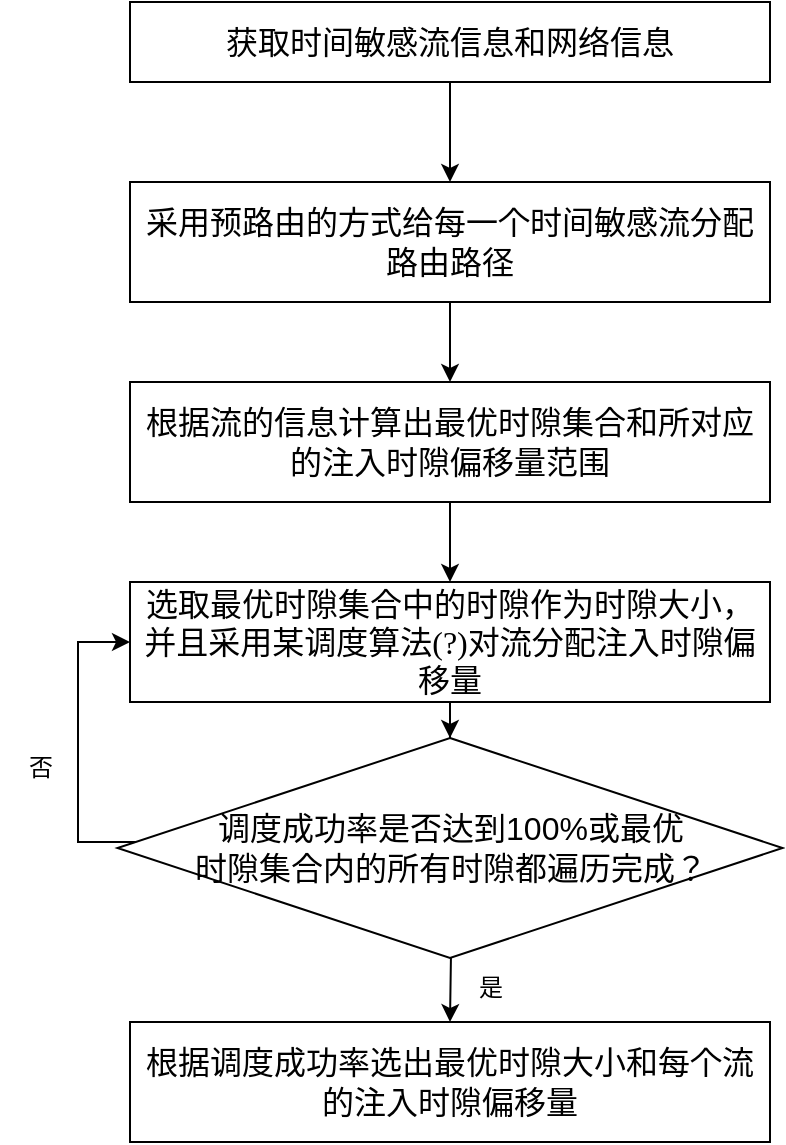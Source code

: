 <mxfile version="21.2.7" type="github">
  <diagram name="Page-1" id="kI8muQVpeAFegMSgDHn2">
    <mxGraphModel dx="1434" dy="700" grid="1" gridSize="10" guides="1" tooltips="1" connect="1" arrows="1" fold="1" page="1" pageScale="1" pageWidth="850" pageHeight="1100" background="none" math="0" shadow="0">
      <root>
        <mxCell id="0" />
        <mxCell id="1" parent="0" />
        <mxCell id="xZrWV2Vu18TWaGDWnjMu-3" value="" style="edgeStyle=orthogonalEdgeStyle;rounded=0;orthogonalLoop=1;jettySize=auto;html=1;" parent="1" source="xZrWV2Vu18TWaGDWnjMu-1" target="xZrWV2Vu18TWaGDWnjMu-2" edge="1">
          <mxGeometry relative="1" as="geometry" />
        </mxCell>
        <mxCell id="xZrWV2Vu18TWaGDWnjMu-1" value="&lt;font face=&quot;Times New Roman&quot; style=&quot;font-size: 16px;&quot;&gt;获取时间敏感流信息和网络信息&lt;/font&gt;" style="rounded=0;whiteSpace=wrap;html=1;" parent="1" vertex="1">
          <mxGeometry x="280" y="60" width="320" height="40" as="geometry" />
        </mxCell>
        <mxCell id="xZrWV2Vu18TWaGDWnjMu-5" value="" style="edgeStyle=orthogonalEdgeStyle;rounded=0;orthogonalLoop=1;jettySize=auto;html=1;" parent="1" source="xZrWV2Vu18TWaGDWnjMu-2" target="xZrWV2Vu18TWaGDWnjMu-4" edge="1">
          <mxGeometry relative="1" as="geometry" />
        </mxCell>
        <mxCell id="xZrWV2Vu18TWaGDWnjMu-2" value="&lt;font face=&quot;Times New Roman&quot; style=&quot;font-size: 16px;&quot;&gt;采用预路由的方式给每一个时间敏感流分配路由路径&lt;/font&gt;" style="whiteSpace=wrap;html=1;rounded=0;" parent="1" vertex="1">
          <mxGeometry x="280" y="150" width="320" height="60" as="geometry" />
        </mxCell>
        <mxCell id="xZrWV2Vu18TWaGDWnjMu-7" value="" style="edgeStyle=orthogonalEdgeStyle;rounded=0;orthogonalLoop=1;jettySize=auto;html=1;" parent="1" source="xZrWV2Vu18TWaGDWnjMu-4" target="xZrWV2Vu18TWaGDWnjMu-6" edge="1">
          <mxGeometry relative="1" as="geometry" />
        </mxCell>
        <mxCell id="xZrWV2Vu18TWaGDWnjMu-4" value="&lt;font face=&quot;Times New Roman&quot; style=&quot;font-size: 16px;&quot;&gt;根据流的信息计算出最优时隙集合和所对应的注入时隙偏移量范围&lt;/font&gt;" style="whiteSpace=wrap;html=1;rounded=0;" parent="1" vertex="1">
          <mxGeometry x="280" y="250" width="320" height="60" as="geometry" />
        </mxCell>
        <mxCell id="xZrWV2Vu18TWaGDWnjMu-9" value="" style="edgeStyle=orthogonalEdgeStyle;rounded=0;orthogonalLoop=1;jettySize=auto;html=1;entryX=0.5;entryY=0;entryDx=0;entryDy=0;" parent="1" source="xZrWV2Vu18TWaGDWnjMu-6" target="8Rt1c0fbSjUeua72rSzs-1" edge="1">
          <mxGeometry relative="1" as="geometry">
            <mxPoint x="440" y="450" as="targetPoint" />
          </mxGeometry>
        </mxCell>
        <mxCell id="xZrWV2Vu18TWaGDWnjMu-6" value="&lt;font face=&quot;Times New Roman&quot;&gt;&lt;span style=&quot;font-size: 16px;&quot;&gt;选取最优时隙集合中的时隙作为时隙大小，并且采用某调度算法(?)对流分配注入时隙偏移量&lt;/span&gt;&lt;/font&gt;" style="whiteSpace=wrap;html=1;rounded=0;" parent="1" vertex="1">
          <mxGeometry x="280" y="350" width="320" height="60" as="geometry" />
        </mxCell>
        <mxCell id="xZrWV2Vu18TWaGDWnjMu-11" value="" style="edgeStyle=orthogonalEdgeStyle;rounded=0;orthogonalLoop=1;jettySize=auto;html=1;" parent="1" target="xZrWV2Vu18TWaGDWnjMu-10" edge="1">
          <mxGeometry relative="1" as="geometry">
            <mxPoint x="440" y="500" as="sourcePoint" />
          </mxGeometry>
        </mxCell>
        <mxCell id="xZrWV2Vu18TWaGDWnjMu-10" value="&lt;font face=&quot;Times New Roman&quot;&gt;&lt;span style=&quot;font-size: 16px;&quot;&gt;根据调度成功率选出最优时隙大小和每个流的注入时隙偏移量&lt;/span&gt;&lt;/font&gt;" style="whiteSpace=wrap;html=1;rounded=0;" parent="1" vertex="1">
          <mxGeometry x="280" y="570" width="320" height="60" as="geometry" />
        </mxCell>
        <mxCell id="9uGe-tBlTXYju-LrWE3u-4" style="edgeStyle=orthogonalEdgeStyle;rounded=0;orthogonalLoop=1;jettySize=auto;html=1;entryX=0;entryY=0.5;entryDx=0;entryDy=0;" edge="1" parent="1" source="8Rt1c0fbSjUeua72rSzs-1" target="xZrWV2Vu18TWaGDWnjMu-6">
          <mxGeometry relative="1" as="geometry">
            <Array as="points">
              <mxPoint x="254" y="480" />
              <mxPoint x="254" y="380" />
            </Array>
          </mxGeometry>
        </mxCell>
        <mxCell id="8Rt1c0fbSjUeua72rSzs-1" value="&lt;font style=&quot;font-size: 16px;&quot;&gt;调度成功率是否达到100%或最优&lt;br&gt;时隙集合内的所有时隙都遍历完成？&lt;br&gt;&lt;/font&gt;" style="rhombus;whiteSpace=wrap;html=1;" parent="1" vertex="1">
          <mxGeometry x="273.75" y="428" width="332.5" height="110" as="geometry" />
        </mxCell>
        <mxCell id="8Rt1c0fbSjUeua72rSzs-6" value="是" style="text;html=1;align=center;verticalAlign=middle;resizable=0;points=[];autosize=1;strokeColor=none;fillColor=none;" parent="1" vertex="1">
          <mxGeometry x="440" y="538" width="40" height="30" as="geometry" />
        </mxCell>
        <mxCell id="9uGe-tBlTXYju-LrWE3u-5" value="否" style="text;html=1;align=center;verticalAlign=middle;resizable=0;points=[];autosize=1;strokeColor=none;fillColor=none;" vertex="1" parent="1">
          <mxGeometry x="215" y="428" width="40" height="30" as="geometry" />
        </mxCell>
      </root>
    </mxGraphModel>
  </diagram>
</mxfile>
